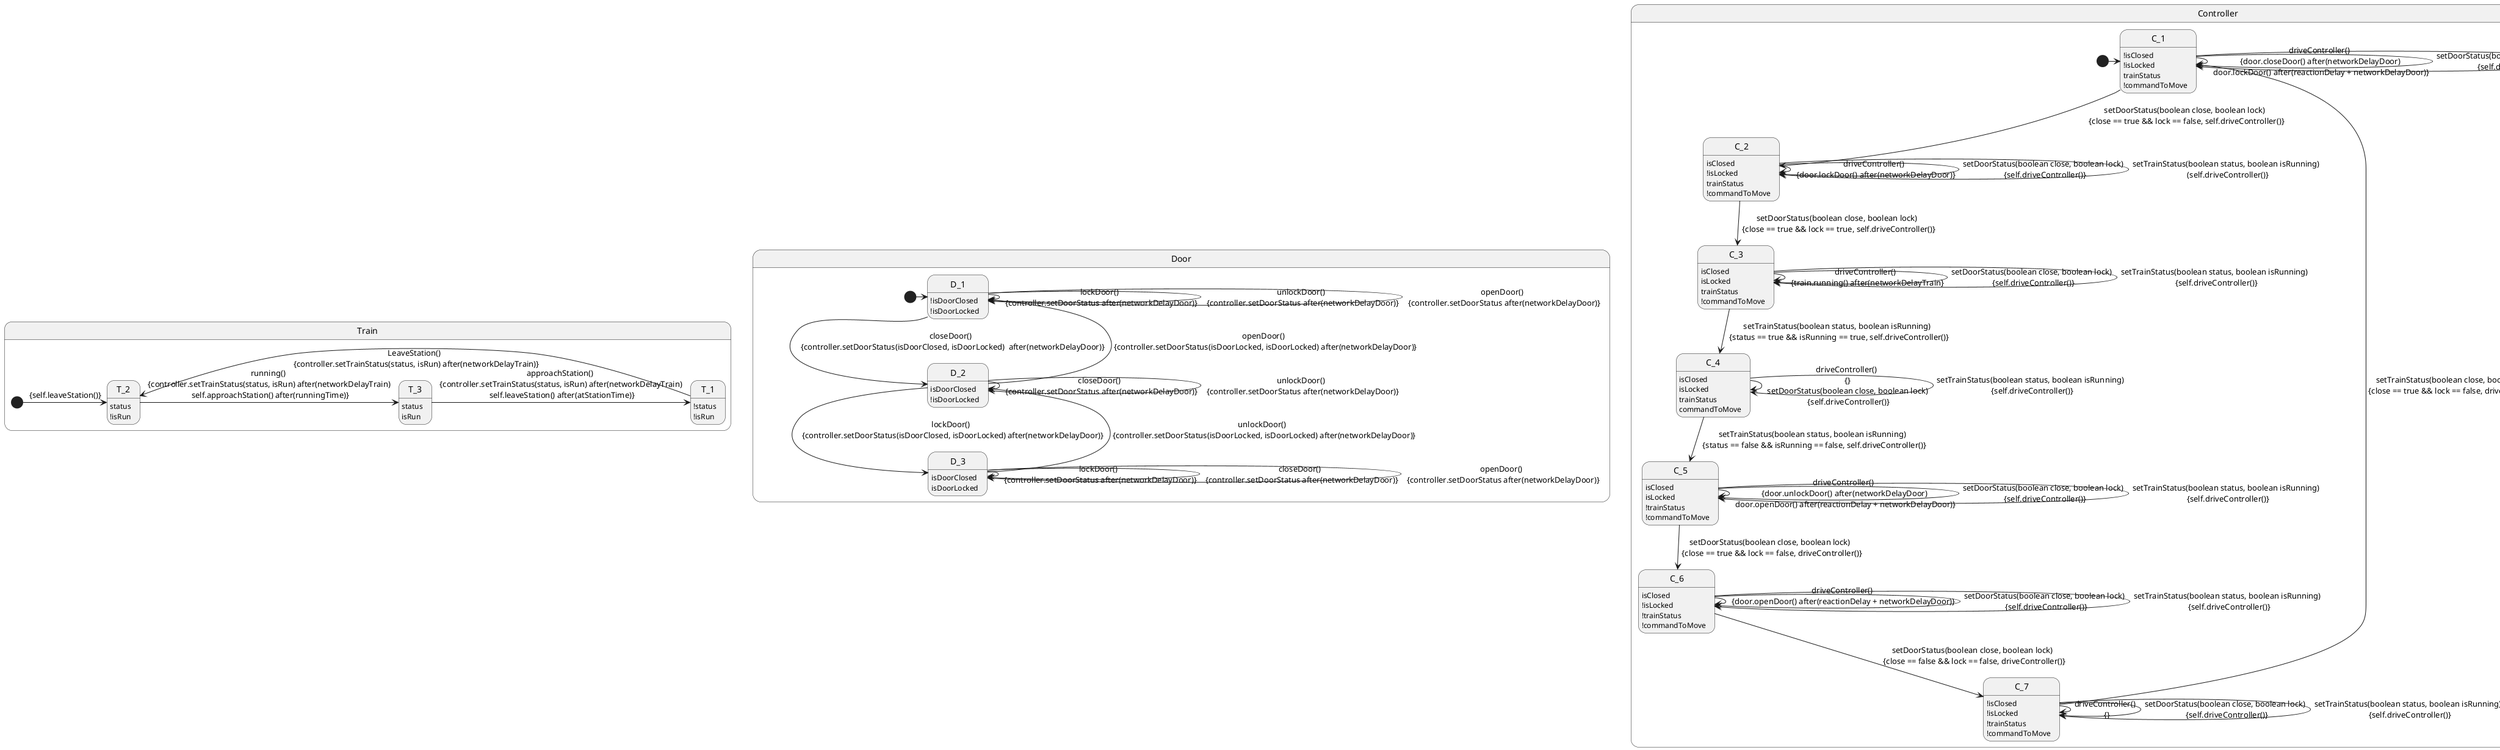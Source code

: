 @startuml
hide empty description

state Train{
state T_1 : !status
state T_1 : !isRun

state T_2 : status
state T_2 : !isRun

state T_3 : status
state T_3 : isRun


[*] -> T_2 : {self.leaveStation()}
T_1 -> T_2 : LeaveStation() \n {controller.setTrainStatus(status, isRun) after(networkDelayTrain)}
T_2 -> T_3 : running() \n {controller.setTrainStatus(status, isRun) after(networkDelayTrain) \n self.approachStation() after(runningTime)}
T_3 -> T_1 : approachStation() \n {controller.setTrainStatus(status, isRun) after(networkDelayTrain) \n self.leaveStation() after(atStationTime)}
}

state Door{
state D_1 : !isDoorClosed
state D_1 : !isDoorLocked

state D_2 : isDoorClosed
state D_2 : !isDoorLocked

state D_3 : isDoorClosed
state D_3 : isDoorLocked

[*] -> D_1

D_1 -> D_1 : lockDoor() \n {controller.setDoorStatus after(networkDelayDoor)}
D_1 -> D_1 : unlockDoor() \n {controller.setDoorStatus after(networkDelayDoor)}
D_1 -> D_1 : openDoor() \n {controller.setDoorStatus after(networkDelayDoor)}

D_1 --> D_2 : closeDoor() \n {controller.setDoorStatus(isDoorClosed, isDoorLocked)  after(networkDelayDoor)}

D_2 --> D_1 : openDoor() \n {controller.setDoorStatus(isDoorLocked, isDoorLocked) after(networkDelayDoor)}

D_2 -> D_2 : closeDoor() \n {controller.setDoorStatus after(networkDelayDoor)}
D_2 -> D_2 :  unlockDoor() \n {controller.setDoorStatus after(networkDelayDoor)}

D_2 --> D_3 : lockDoor() \n {controller.setDoorStatus(isDoorClosed, isDoorLocked) after(networkDelayDoor)}

D_3 -> D_3 : lockDoor() \n {controller.setDoorStatus after(networkDelayDoor)}
D_3 -> D_3 : closeDoor() \n {controller.setDoorStatus after(networkDelayDoor)}
D_3 -> D_3 : openDoor() \n {controller.setDoorStatus after(networkDelayDoor)}

D_3 --> D_2 : unlockDoor() \n {controller.setDoorStatus(isDoorLocked, isDoorLocked) after(networkDelayDoor)}
}

state Controller{

state C_1 : !isClosed
state C_1 : !isLocked
state C_1 : trainStatus
state C_1 : !commandToMove

state C_2 : isClosed
state C_2 : !isLocked
state C_2 : trainStatus
state C_2 : !commandToMove

state C_3 : isClosed
state C_3 : isLocked
state C_3 : trainStatus
state C_3 : !commandToMove

state C_4 : isClosed
state C_4 : isLocked
state C_4 : trainStatus
state C_4 : commandToMove

state C_5 : isClosed
state C_5 : isLocked
state C_5 : !trainStatus
state C_5 : !commandToMove

state C_6 : isClosed
state C_6 : !isLocked
state C_6 : !trainStatus
state C_6 : !commandToMove

state C_7 : !isClosed
state C_7 : !isLocked
state C_7 : !trainStatus
state C_7 : !commandToMove


[*] -> C_1

C_1 -> C_1 : driveController() \n {door.closeDoor() after(networkDelayDoor) \n door.lockDoor() after(reactionDelay + networkDelayDoor)}
C_1 -> C_1 : setDoorStatus(boolean close, boolean lock) \n {self.driveController()}
C_1 -> C_1 : setTrainStatus(boolean status, boolean isRunning) \n {self.driveController()}

C_1 --> C_2 : setDoorStatus(boolean close, boolean lock) \n {close == true && lock == false, self.driveController()}

C_2 -> C_2 : driveController() \n {door.lockDoor() after(networkDelayDoor)}
C_2 -> C_2 : setDoorStatus(boolean close, boolean lock) \n {self.driveController()}
C_2 -> C_2 : setTrainStatus(boolean status, boolean isRunning) \n (self.driveController()}

C_2 --> C_3 : setDoorStatus(boolean close, boolean lock) \n {close == true && lock == true, self.driveController()}

C_3 -> C_3 : driveController() \n {train.running() after(networkDelayTrain}
C_3 -> C_3 : setDoorStatus(boolean close, boolean lock) \n {self.driveController()}
C_3 -> C_3 : setTrainStatus(boolean status, boolean isRunning) \n {self.driveController()}

C_3 --> C_4 : setTrainStatus(boolean status, boolean isRunning) \n {status == true && isRunning == true, self.driveController()}

C_4 -> C_4 : driveController() \n {} \n setDoorStatus(boolean close, boolean lock) \n {self.driveController()}
C_4 -> C_4 : setTrainStatus(boolean status, boolean isRunning) \n {self.driveController()}

C_4 --> C_5 : setTrainStatus(boolean status, boolean isRunning) \n {status == false && isRunning == false, self.driveController()}

C_5 -> C_5 : driveController() \n {door.unlockDoor() after(networkDelayDoor) \n door.openDoor() after(reactionDelay + networkDelayDoor)}
C_5 -> C_5 : setDoorStatus(boolean close, boolean lock) \n {self.driveController()}
C_5 -> C_5 : setTrainStatus(boolean status, boolean isRunning) \n {self.driveController()}

C_5 --> C_6 : setDoorStatus(boolean close, boolean lock) \n {close == true && lock == false, driveController()}

C_6 -> C_6 : driveController() \n {door.openDoor() after(reactionDelay + networkDelayDoor)} \n 
C_6 -> C_6 : setDoorStatus(boolean close, boolean lock) \n {self.driveController()}
C_6 -> C_6 : setTrainStatus(boolean status, boolean isRunning) \n {self.driveController()}

C_6 --> C_7 : setDoorStatus(boolean close, boolean lock) \n {close == false && lock == false, driveController()}

C_7 -> C_7 : driveController() \n {}
C_7 -> C_7 : setDoorStatus(boolean close, boolean lock) \n {self.driveController()}
C_7 -> C_7 : setTrainStatus(boolean status, boolean isRunning) \n {self.driveController()}

C_7 --> C_1 : setTrainStatus(boolean close, boolean lock) \n {close == true && lock == false, driveController()}

}

state Passenger{
state P : P

[*] -> P : {self.passengerOpenDoor() after(passengerPeriod)}
P -> P : passengerOpenDoor() \n {door.openDoor() \n self.passengerOpenDoor() after(passengerPeriod)}
}
@enduml
